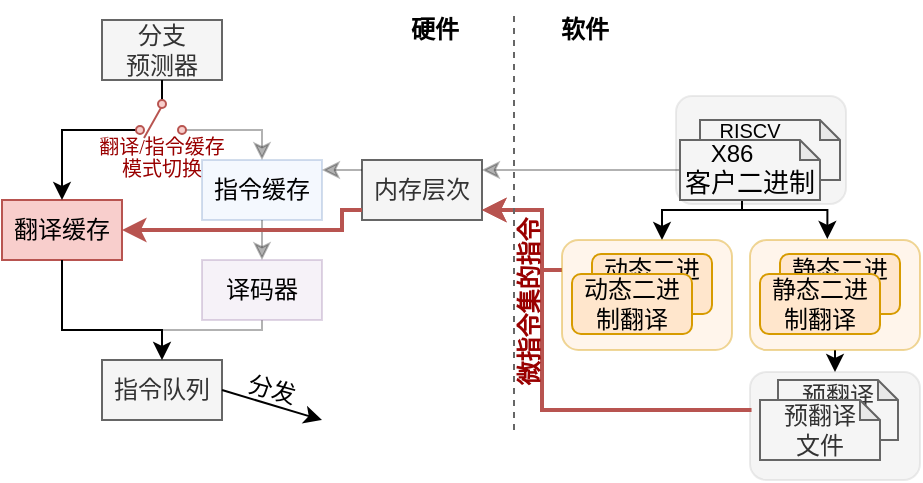 <mxfile version="22.1.2" type="device">
  <diagram id="cWxi84_UugptcLM1WIaq" name="Page-1">
    <mxGraphModel dx="724" dy="449" grid="1" gridSize="10" guides="0" tooltips="1" connect="1" arrows="1" fold="1" page="1" pageScale="1" pageWidth="850" pageHeight="1100" math="0" shadow="0">
      <root>
        <mxCell id="0" />
        <mxCell id="1" parent="0" />
        <mxCell id="Rj44wQjt3CQsgW44WAg_-21" value="" style="rounded=1;whiteSpace=wrap;html=1;fillColor=#E6E6E6;strokeColor=#CCCCCC;opacity=40;" parent="1" vertex="1">
          <mxGeometry x="377" y="78" width="85" height="54" as="geometry" />
        </mxCell>
        <mxCell id="Rj44wQjt3CQsgW44WAg_-18" value="" style="rounded=1;whiteSpace=wrap;html=1;fillColor=#E6E6E6;strokeColor=#CCCCCC;opacity=40;" parent="1" vertex="1">
          <mxGeometry x="414" y="216" width="85" height="54" as="geometry" />
        </mxCell>
        <mxCell id="Rj44wQjt3CQsgW44WAg_-20" style="edgeStyle=orthogonalEdgeStyle;rounded=0;orthogonalLoop=1;jettySize=auto;html=1;exitX=0.5;exitY=1;exitDx=0;exitDy=0;entryX=0.5;entryY=0;entryDx=0;entryDy=0;" parent="1" source="Rj44wQjt3CQsgW44WAg_-10" target="Rj44wQjt3CQsgW44WAg_-18" edge="1">
          <mxGeometry relative="1" as="geometry" />
        </mxCell>
        <mxCell id="Rj44wQjt3CQsgW44WAg_-10" value="" style="rounded=1;whiteSpace=wrap;html=1;fillColor=#ffe6cc;strokeColor=#d79b00;opacity=40;" parent="1" vertex="1">
          <mxGeometry x="414" y="150" width="85" height="55" as="geometry" />
        </mxCell>
        <mxCell id="Rj44wQjt3CQsgW44WAg_-9" value="静态二进制翻译" style="rounded=1;whiteSpace=wrap;html=1;fillColor=#ffe6cc;strokeColor=#d79b00;" parent="1" vertex="1">
          <mxGeometry x="429" y="157" width="60" height="30" as="geometry" />
        </mxCell>
        <mxCell id="Rj44wQjt3CQsgW44WAg_-1" value="" style="shape=note;whiteSpace=wrap;html=1;backgroundOutline=1;darkOpacity=0.05;size=10;fillColor=#f5f5f5;fontColor=#333333;strokeColor=#666666;" parent="1" vertex="1">
          <mxGeometry x="389" y="90" width="70" height="30" as="geometry" />
        </mxCell>
        <mxCell id="JaKuqvaHgijVcONZTKJ--1" value="分支&lt;br&gt;预测器" style="rounded=0;whiteSpace=wrap;html=1;fillColor=#f5f5f5;fontColor=#333333;strokeColor=#666666;" parent="1" vertex="1">
          <mxGeometry x="90" y="40" width="60" height="30" as="geometry" />
        </mxCell>
        <mxCell id="JaKuqvaHgijVcONZTKJ--3" value="翻译缓存" style="rounded=0;whiteSpace=wrap;html=1;fillColor=#f8cecc;strokeColor=#b85450;" parent="1" vertex="1">
          <mxGeometry x="40" y="130" width="60" height="30" as="geometry" />
        </mxCell>
        <mxCell id="JaKuqvaHgijVcONZTKJ--5" value="指令队列" style="rounded=0;whiteSpace=wrap;html=1;fillColor=#f5f5f5;fontColor=#333333;strokeColor=#666666;" parent="1" vertex="1">
          <mxGeometry x="90" y="210" width="60" height="30" as="geometry" />
        </mxCell>
        <mxCell id="JaKuqvaHgijVcONZTKJ--9" value="内存层次" style="rounded=0;whiteSpace=wrap;html=1;fillColor=#f5f5f5;fontColor=#333333;strokeColor=#666666;" parent="1" vertex="1">
          <mxGeometry x="220" y="110" width="60" height="30" as="geometry" />
        </mxCell>
        <mxCell id="lBoQ4e5DLOFP4tsDmmnD-1" value="" style="endArrow=classic;html=1;rounded=0;exitX=1;exitY=0.5;exitDx=0;exitDy=0;" parent="1" source="JaKuqvaHgijVcONZTKJ--5" edge="1">
          <mxGeometry width="50" height="50" relative="1" as="geometry">
            <mxPoint x="150" y="225" as="sourcePoint" />
            <mxPoint x="200" y="240" as="targetPoint" />
          </mxGeometry>
        </mxCell>
        <mxCell id="lBoQ4e5DLOFP4tsDmmnD-2" value="分发" style="text;html=1;strokeColor=none;fillColor=none;align=center;verticalAlign=middle;whiteSpace=wrap;rounded=0;rotation=15;" parent="1" vertex="1">
          <mxGeometry x="150" y="220" width="50" height="10" as="geometry" />
        </mxCell>
        <mxCell id="hb1lXff9o-4xNr9urmNr-24" style="edgeStyle=orthogonalEdgeStyle;rounded=0;orthogonalLoop=1;jettySize=auto;html=1;" parent="1" edge="1">
          <mxGeometry relative="1" as="geometry">
            <mxPoint x="410" y="130" as="sourcePoint" />
            <mxPoint x="370" y="150" as="targetPoint" />
            <Array as="points">
              <mxPoint x="410" y="135" />
              <mxPoint x="370" y="135" />
            </Array>
          </mxGeometry>
        </mxCell>
        <mxCell id="eNV9GX9u8mANtD771sAi-27" style="edgeStyle=orthogonalEdgeStyle;rounded=0;orthogonalLoop=1;jettySize=auto;html=1;fillColor=#f8cecc;strokeColor=#b85450;strokeWidth=2;exitX=0.009;exitY=0.352;exitDx=0;exitDy=0;exitPerimeter=0;" parent="1" source="Rj44wQjt3CQsgW44WAg_-18" edge="1">
          <mxGeometry relative="1" as="geometry">
            <Array as="points">
              <mxPoint x="310" y="235" />
              <mxPoint x="310" y="135" />
            </Array>
            <mxPoint x="410" y="235" as="sourcePoint" />
            <mxPoint x="280" y="135" as="targetPoint" />
          </mxGeometry>
        </mxCell>
        <mxCell id="hb1lXff9o-4xNr9urmNr-25" value="预翻译&lt;br&gt;文件" style="shape=note;whiteSpace=wrap;html=1;backgroundOutline=1;darkOpacity=0.05;size=10;fillColor=#f5f5f5;fontColor=#333333;strokeColor=#666666;" parent="1" vertex="1">
          <mxGeometry x="428" y="220" width="60" height="30" as="geometry" />
        </mxCell>
        <mxCell id="eNV9GX9u8mANtD771sAi-23" style="edgeStyle=orthogonalEdgeStyle;rounded=0;orthogonalLoop=1;jettySize=auto;html=1;opacity=30;" parent="1" source="hb1lXff9o-4xNr9urmNr-27" target="JaKuqvaHgijVcONZTKJ--9" edge="1">
          <mxGeometry relative="1" as="geometry">
            <Array as="points">
              <mxPoint x="340" y="115" />
              <mxPoint x="340" y="115" />
            </Array>
          </mxGeometry>
        </mxCell>
        <mxCell id="Rj44wQjt3CQsgW44WAg_-15" style="edgeStyle=orthogonalEdgeStyle;rounded=0;orthogonalLoop=1;jettySize=auto;html=1;exitX=0.5;exitY=1;exitDx=0;exitDy=0;exitPerimeter=0;entryX=0.455;entryY=0.027;entryDx=0;entryDy=0;entryPerimeter=0;" parent="1" edge="1">
          <mxGeometry relative="1" as="geometry">
            <mxPoint x="410" y="125" as="sourcePoint" />
            <mxPoint x="452.675" y="149.485" as="targetPoint" />
            <Array as="points">
              <mxPoint x="410" y="135" />
              <mxPoint x="453" y="135" />
            </Array>
          </mxGeometry>
        </mxCell>
        <mxCell id="hb1lXff9o-4xNr9urmNr-27" value="" style="shape=note;whiteSpace=wrap;html=1;backgroundOutline=1;darkOpacity=0.05;size=10;fillColor=#f5f5f5;fontColor=#333333;strokeColor=#666666;align=center;" parent="1" vertex="1">
          <mxGeometry x="379" y="100" width="70" height="30" as="geometry" />
        </mxCell>
        <mxCell id="hb1lXff9o-4xNr9urmNr-28" value="静态二进制翻译" style="rounded=1;whiteSpace=wrap;html=1;fillColor=#ffe6cc;strokeColor=#d79b00;" parent="1" vertex="1">
          <mxGeometry x="419" y="167" width="60" height="30" as="geometry" />
        </mxCell>
        <mxCell id="eNV9GX9u8mANtD771sAi-30" style="edgeStyle=orthogonalEdgeStyle;rounded=0;orthogonalLoop=1;jettySize=auto;html=1;fillColor=#f8cecc;strokeColor=#b85450;strokeWidth=2;" parent="1" target="JaKuqvaHgijVcONZTKJ--9" edge="1">
          <mxGeometry relative="1" as="geometry">
            <Array as="points">
              <mxPoint x="310" y="165" />
              <mxPoint x="310" y="135" />
            </Array>
            <mxPoint x="320" y="165" as="sourcePoint" />
          </mxGeometry>
        </mxCell>
        <mxCell id="eNV9GX9u8mANtD771sAi-3" style="edgeStyle=orthogonalEdgeStyle;rounded=0;orthogonalLoop=1;jettySize=auto;html=1;" parent="1" edge="1">
          <mxGeometry relative="1" as="geometry">
            <Array as="points">
              <mxPoint x="70" y="195" />
              <mxPoint x="120" y="195" />
            </Array>
            <mxPoint x="120" y="210" as="targetPoint" />
            <mxPoint x="70" y="160" as="sourcePoint" />
          </mxGeometry>
        </mxCell>
        <mxCell id="eNV9GX9u8mANtD771sAi-5" value="指令缓存" style="rounded=0;whiteSpace=wrap;html=1;fillColor=#dae8fc;strokeColor=#6c8ebf;opacity=30;" parent="1" vertex="1">
          <mxGeometry x="140" y="110" width="60" height="30" as="geometry" />
        </mxCell>
        <mxCell id="eNV9GX9u8mANtD771sAi-6" style="edgeStyle=orthogonalEdgeStyle;rounded=0;orthogonalLoop=1;jettySize=auto;html=1;opacity=30;" parent="1" source="eNV9GX9u8mANtD771sAi-8" edge="1">
          <mxGeometry relative="1" as="geometry">
            <Array as="points">
              <mxPoint x="170" y="195" />
              <mxPoint x="120" y="195" />
            </Array>
            <mxPoint x="120" y="210" as="targetPoint" />
          </mxGeometry>
        </mxCell>
        <mxCell id="eNV9GX9u8mANtD771sAi-8" value="译码器" style="rounded=0;whiteSpace=wrap;html=1;fillColor=#e1d5e7;strokeColor=#9673a6;opacity=30;" parent="1" vertex="1">
          <mxGeometry x="140" y="160" width="60" height="30" as="geometry" />
        </mxCell>
        <mxCell id="eNV9GX9u8mANtD771sAi-9" value="" style="endArrow=classic;html=1;curved=1;opacity=30;" parent="1" source="eNV9GX9u8mANtD771sAi-5" target="eNV9GX9u8mANtD771sAi-8" edge="1">
          <mxGeometry width="50" height="50" relative="1" as="geometry">
            <mxPoint x="220" y="180" as="sourcePoint" />
            <mxPoint x="270" y="130" as="targetPoint" />
          </mxGeometry>
        </mxCell>
        <mxCell id="eNV9GX9u8mANtD771sAi-10" value="" style="endArrow=classic;html=1;rounded=0;opacity=30;" parent="1" edge="1">
          <mxGeometry width="50" height="50" relative="1" as="geometry">
            <mxPoint x="220" y="115" as="sourcePoint" />
            <mxPoint x="200" y="115" as="targetPoint" />
          </mxGeometry>
        </mxCell>
        <mxCell id="eNV9GX9u8mANtD771sAi-24" value="" style="endArrow=classic;html=1;rounded=0;fillColor=#f8cecc;strokeColor=#b85450;strokeWidth=2;" parent="1" target="JaKuqvaHgijVcONZTKJ--3" edge="1">
          <mxGeometry width="50" height="50" relative="1" as="geometry">
            <mxPoint x="220" y="135" as="sourcePoint" />
            <mxPoint x="200" y="135" as="targetPoint" />
            <Array as="points">
              <mxPoint x="210" y="135" />
              <mxPoint x="210" y="145" />
              <mxPoint x="120" y="145" />
            </Array>
          </mxGeometry>
        </mxCell>
        <mxCell id="eNV9GX9u8mANtD771sAi-28" value="&lt;b&gt;硬件&lt;/b&gt;" style="text;html=1;align=center;verticalAlign=middle;resizable=0;points=[];autosize=1;strokeColor=none;fillColor=none;" parent="1" vertex="1">
          <mxGeometry x="231" y="30" width="50" height="30" as="geometry" />
        </mxCell>
        <mxCell id="eNV9GX9u8mANtD771sAi-29" value="&lt;b&gt;软件&lt;/b&gt;" style="text;html=1;align=center;verticalAlign=middle;resizable=0;points=[];autosize=1;strokeColor=none;fillColor=none;" parent="1" vertex="1">
          <mxGeometry x="306" y="30" width="50" height="30" as="geometry" />
        </mxCell>
        <mxCell id="eNV9GX9u8mANtD771sAi-33" value="&lt;font color=&quot;#990000&quot;&gt;&lt;b&gt;微指令集的指令&lt;/b&gt;&lt;/font&gt;" style="text;html=1;strokeColor=none;fillColor=none;align=center;verticalAlign=middle;whiteSpace=wrap;rounded=0;rotation=-90;" parent="1" vertex="1">
          <mxGeometry x="257.25" y="175.75" width="91.5" height="10" as="geometry" />
        </mxCell>
        <mxCell id="klteDesX3QRrjtB30MJ_-5" value="" style="endArrow=classic;html=1;rounded=0;startArrow=none;startFill=0;opacity=30;" parent="1" target="eNV9GX9u8mANtD771sAi-5" edge="1">
          <mxGeometry width="50" height="50" relative="1" as="geometry">
            <mxPoint x="130" y="95" as="sourcePoint" />
            <mxPoint x="130" y="70" as="targetPoint" />
            <Array as="points">
              <mxPoint x="170" y="95" />
            </Array>
          </mxGeometry>
        </mxCell>
        <mxCell id="klteDesX3QRrjtB30MJ_-6" value="" style="endArrow=classic;html=1;rounded=0;startArrow=none;startFill=0;" parent="1" target="JaKuqvaHgijVcONZTKJ--3" edge="1">
          <mxGeometry width="50" height="50" relative="1" as="geometry">
            <mxPoint x="110" y="95" as="sourcePoint" />
            <mxPoint x="150" y="110" as="targetPoint" />
            <Array as="points">
              <mxPoint x="70" y="95" />
            </Array>
          </mxGeometry>
        </mxCell>
        <mxCell id="klteDesX3QRrjtB30MJ_-7" value="" style="endArrow=none;html=1;rounded=0;endFill=0;" parent="1" source="JaKuqvaHgijVcONZTKJ--1" edge="1">
          <mxGeometry width="50" height="50" relative="1" as="geometry">
            <mxPoint x="80" y="120" as="sourcePoint" />
            <mxPoint x="120" y="80" as="targetPoint" />
          </mxGeometry>
        </mxCell>
        <mxCell id="klteDesX3QRrjtB30MJ_-8" value="" style="endArrow=none;html=1;rounded=0;endFill=0;fillColor=#f8cecc;strokeColor=#b85450;" parent="1" edge="1">
          <mxGeometry width="50" height="50" relative="1" as="geometry">
            <mxPoint x="111" y="99" as="sourcePoint" />
            <mxPoint x="120" y="83" as="targetPoint" />
          </mxGeometry>
        </mxCell>
        <mxCell id="klteDesX3QRrjtB30MJ_-10" value="&lt;font color=&quot;#990000&quot; face=&quot;mono&quot; style=&quot;font-size: 10px;&quot;&gt;翻译/指令缓存&lt;/font&gt;" style="text;html=1;strokeColor=none;fillColor=none;align=center;verticalAlign=middle;whiteSpace=wrap;rounded=0;" parent="1" vertex="1">
          <mxGeometry x="85" y="98" width="70" height="10" as="geometry" />
        </mxCell>
        <mxCell id="klteDesX3QRrjtB30MJ_-11" value="" style="ellipse;whiteSpace=wrap;html=1;aspect=fixed;fillColor=#f8cecc;strokeColor=#b85450;" parent="1" vertex="1">
          <mxGeometry x="107" y="93" width="4" height="4" as="geometry" />
        </mxCell>
        <mxCell id="klteDesX3QRrjtB30MJ_-12" value="" style="ellipse;whiteSpace=wrap;html=1;aspect=fixed;fillColor=#f8cecc;strokeColor=#b85450;" parent="1" vertex="1">
          <mxGeometry x="128" y="93" width="4" height="4" as="geometry" />
        </mxCell>
        <mxCell id="klteDesX3QRrjtB30MJ_-13" value="" style="ellipse;whiteSpace=wrap;html=1;aspect=fixed;fillColor=#f8cecc;strokeColor=#b85450;" parent="1" vertex="1">
          <mxGeometry x="118" y="80" width="4" height="4" as="geometry" />
        </mxCell>
        <mxCell id="LAJ0hNWJ021TNlPDbXXB-2" value="&lt;font face=&quot;mono&quot; color=&quot;#990000&quot;&gt;&lt;span style=&quot;font-size: 10px;&quot;&gt;模式切换&lt;/span&gt;&lt;/font&gt;" style="text;html=1;strokeColor=none;fillColor=none;align=center;verticalAlign=middle;whiteSpace=wrap;rounded=0;" parent="1" vertex="1">
          <mxGeometry x="85" y="109" width="70" height="10" as="geometry" />
        </mxCell>
        <mxCell id="LAJ0hNWJ021TNlPDbXXB-3" value="" style="endArrow=none;dashed=1;html=1;rounded=0;fillColor=#f5f5f5;strokeColor=#666666;" parent="1" edge="1">
          <mxGeometry width="50" height="50" relative="1" as="geometry">
            <mxPoint x="296" y="245" as="sourcePoint" />
            <mxPoint x="296" y="35" as="targetPoint" />
          </mxGeometry>
        </mxCell>
        <mxCell id="Rj44wQjt3CQsgW44WAg_-4" value="&lt;font style=&quot;font-size: 10px;&quot;&gt;RISCV&lt;/font&gt;" style="text;html=1;strokeColor=none;fillColor=none;align=center;verticalAlign=middle;whiteSpace=wrap;rounded=0;" parent="1" vertex="1">
          <mxGeometry x="399" y="90" width="30" height="10" as="geometry" />
        </mxCell>
        <mxCell id="Rj44wQjt3CQsgW44WAg_-5" value="X86" style="text;html=1;strokeColor=none;fillColor=none;align=center;verticalAlign=middle;whiteSpace=wrap;rounded=0;" parent="1" vertex="1">
          <mxGeometry x="390" y="102" width="30" height="10" as="geometry" />
        </mxCell>
        <mxCell id="Rj44wQjt3CQsgW44WAg_-6" value="&lt;font style=&quot;font-size: 13px;&quot;&gt;客户二进制&lt;/font&gt;" style="text;html=1;strokeColor=none;fillColor=none;align=center;verticalAlign=middle;whiteSpace=wrap;rounded=0;" parent="1" vertex="1">
          <mxGeometry x="369" y="116" width="90" height="10" as="geometry" />
        </mxCell>
        <mxCell id="Rj44wQjt3CQsgW44WAg_-11" value="" style="rounded=1;whiteSpace=wrap;html=1;fillColor=#ffe6cc;strokeColor=#d79b00;opacity=40;" parent="1" vertex="1">
          <mxGeometry x="320" y="150" width="85" height="55" as="geometry" />
        </mxCell>
        <mxCell id="Rj44wQjt3CQsgW44WAg_-12" value="动态二进制翻译" style="rounded=1;whiteSpace=wrap;html=1;fillColor=#ffe6cc;strokeColor=#d79b00;" parent="1" vertex="1">
          <mxGeometry x="335" y="157" width="60" height="30" as="geometry" />
        </mxCell>
        <mxCell id="Rj44wQjt3CQsgW44WAg_-13" value="动态二进制翻译" style="rounded=1;whiteSpace=wrap;html=1;fillColor=#ffe6cc;strokeColor=#d79b00;" parent="1" vertex="1">
          <mxGeometry x="325" y="167" width="60" height="30" as="geometry" />
        </mxCell>
        <mxCell id="Rj44wQjt3CQsgW44WAg_-17" value="预翻译&lt;br&gt;文件" style="shape=note;whiteSpace=wrap;html=1;backgroundOutline=1;darkOpacity=0.05;size=10;fillColor=#f5f5f5;fontColor=#333333;strokeColor=#666666;" parent="1" vertex="1">
          <mxGeometry x="419" y="230" width="60" height="30" as="geometry" />
        </mxCell>
      </root>
    </mxGraphModel>
  </diagram>
</mxfile>
